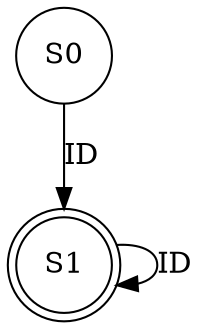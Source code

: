 // Grafica de Estados
digraph {
	node [shape=circle]
	S0 [label=S0]
	S1 [shape=doublecircle]
	S0 -> S1 [label=ID]
	S1 -> S1 [label=ID]
}
